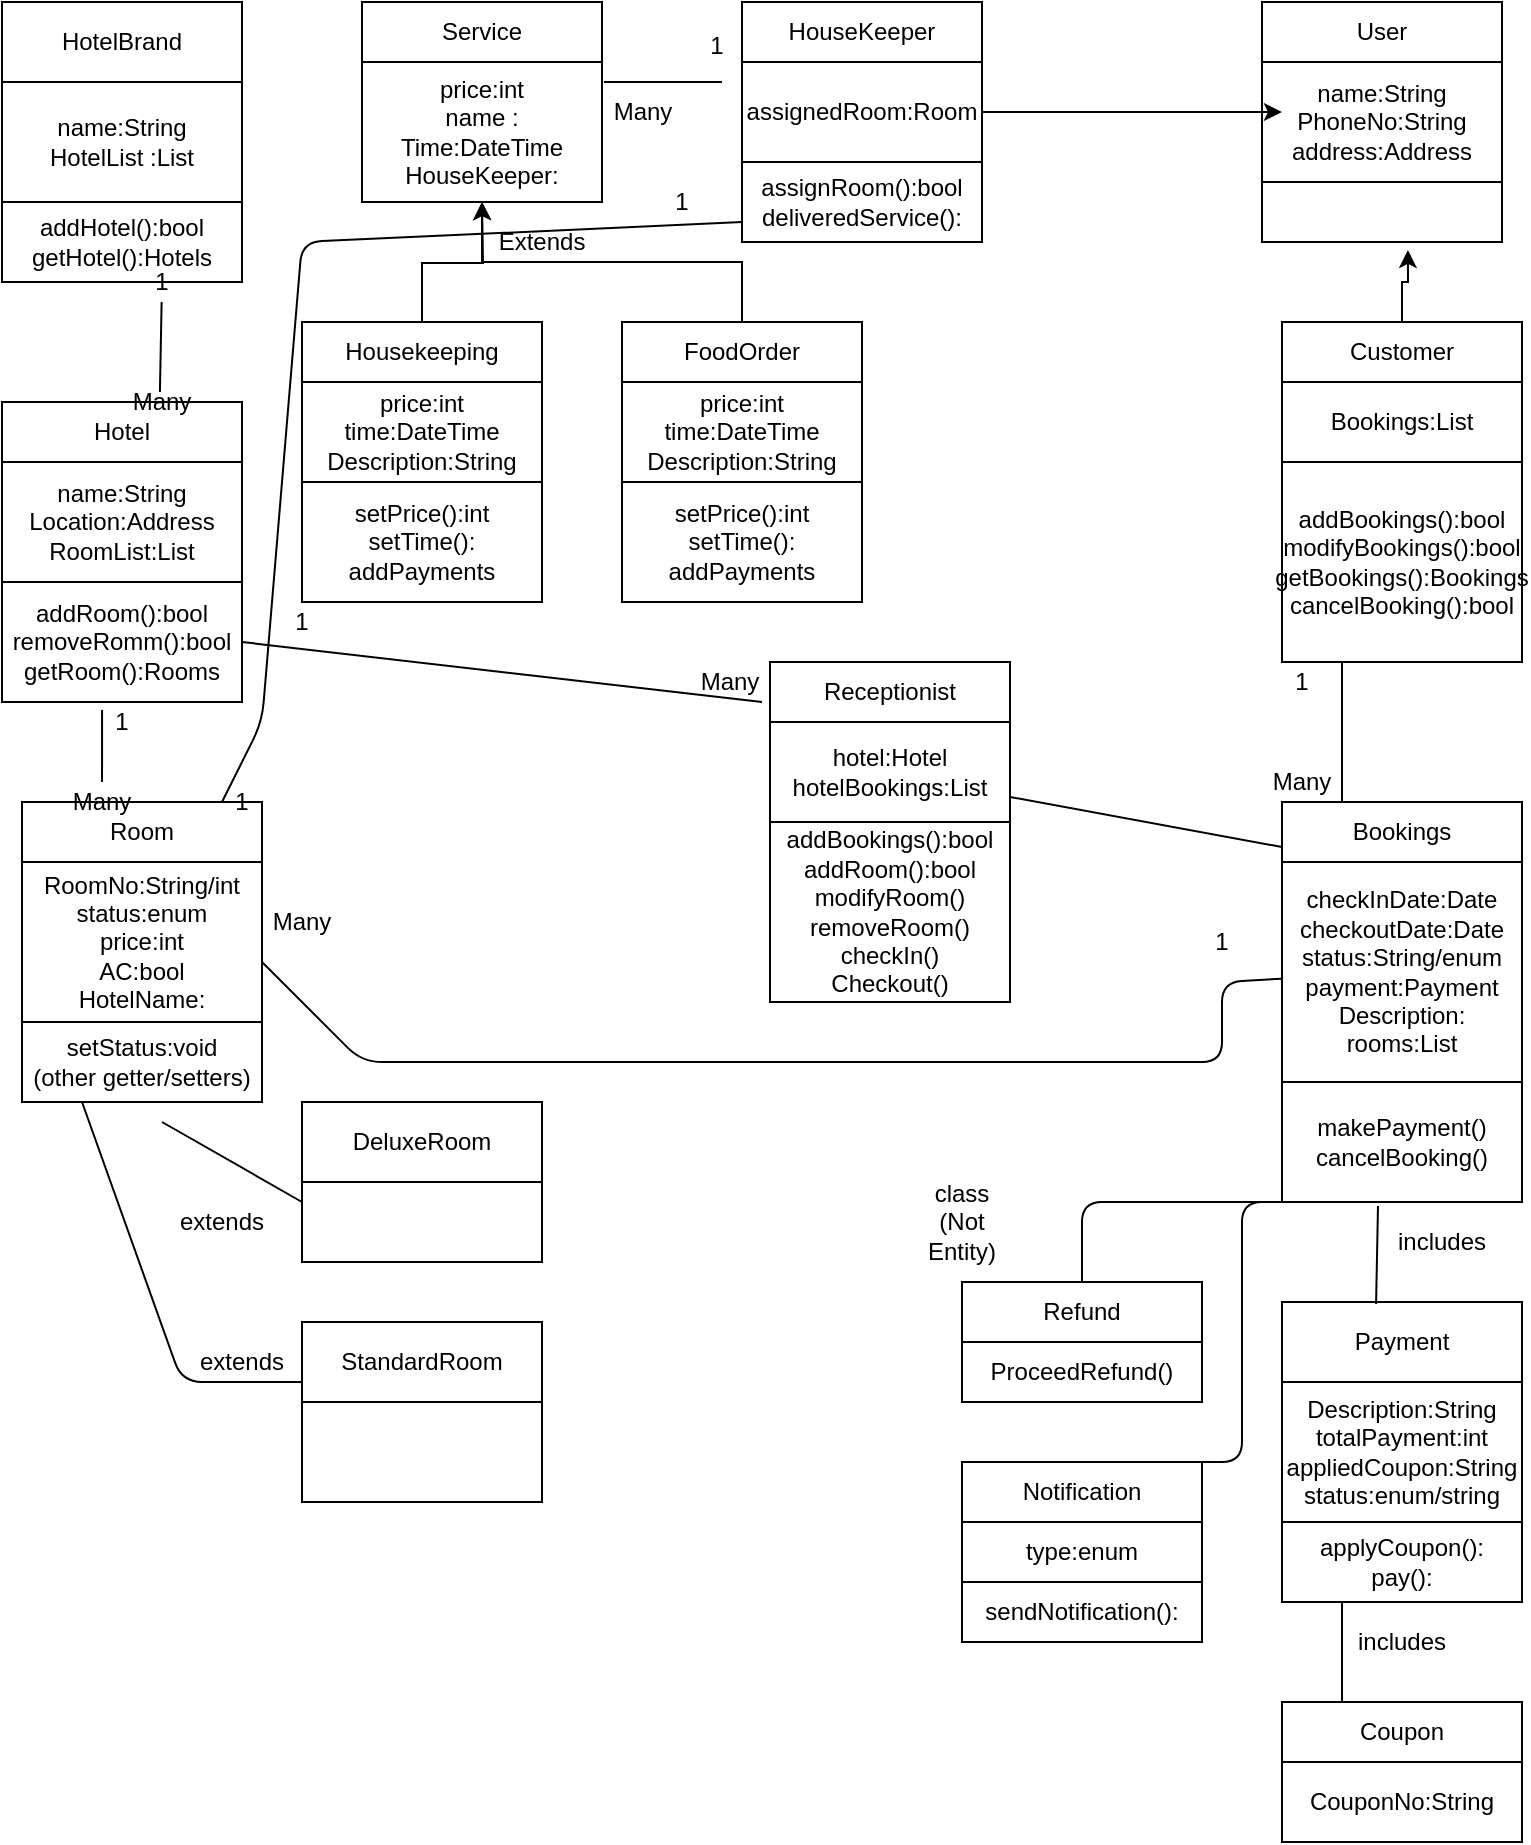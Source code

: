 <mxfile version="12.8.1" type="device"><diagram id="C5RBs43oDa-KdzZeNtuy" name="Page-1"><mxGraphModel dx="868" dy="401" grid="1" gridSize="10" guides="1" tooltips="1" connect="1" arrows="1" fold="1" page="1" pageScale="1" pageWidth="827" pageHeight="1169" math="0" shadow="0"><root><mxCell id="WIyWlLk6GJQsqaUBKTNV-0"/><mxCell id="WIyWlLk6GJQsqaUBKTNV-1" parent="WIyWlLk6GJQsqaUBKTNV-0"/><mxCell id="pmW8CH9MEg1sUkkkvUzL-0" value="HotelBrand" style="rounded=0;whiteSpace=wrap;html=1;" vertex="1" parent="WIyWlLk6GJQsqaUBKTNV-1"><mxGeometry x="30" y="40" width="120" height="40" as="geometry"/></mxCell><mxCell id="pmW8CH9MEg1sUkkkvUzL-1" value="name:String&lt;br&gt;HotelList :List" style="rounded=0;whiteSpace=wrap;html=1;" vertex="1" parent="WIyWlLk6GJQsqaUBKTNV-1"><mxGeometry x="30" y="80" width="120" height="60" as="geometry"/></mxCell><mxCell id="pmW8CH9MEg1sUkkkvUzL-2" value="addHotel():bool&lt;br&gt;getHotel():Hotels" style="rounded=0;whiteSpace=wrap;html=1;" vertex="1" parent="WIyWlLk6GJQsqaUBKTNV-1"><mxGeometry x="30" y="140" width="120" height="40" as="geometry"/></mxCell><mxCell id="pmW8CH9MEg1sUkkkvUzL-3" value="Hotel" style="rounded=0;whiteSpace=wrap;html=1;" vertex="1" parent="WIyWlLk6GJQsqaUBKTNV-1"><mxGeometry x="30" y="240" width="120" height="30" as="geometry"/></mxCell><mxCell id="pmW8CH9MEg1sUkkkvUzL-4" value="name:String&lt;br&gt;Location:Address&lt;br&gt;RoomList:List&lt;br&gt;" style="rounded=0;whiteSpace=wrap;html=1;" vertex="1" parent="WIyWlLk6GJQsqaUBKTNV-1"><mxGeometry x="30" y="270" width="120" height="60" as="geometry"/></mxCell><mxCell id="pmW8CH9MEg1sUkkkvUzL-5" value="addRoom():bool&lt;br&gt;removeRomm():bool&lt;br&gt;getRoom():Rooms" style="rounded=0;whiteSpace=wrap;html=1;" vertex="1" parent="WIyWlLk6GJQsqaUBKTNV-1"><mxGeometry x="30" y="330" width="120" height="60" as="geometry"/></mxCell><mxCell id="pmW8CH9MEg1sUkkkvUzL-6" value="" style="endArrow=none;html=1;exitX=0.658;exitY=-0.167;exitDx=0;exitDy=0;exitPerimeter=0;" edge="1" parent="WIyWlLk6GJQsqaUBKTNV-1" source="pmW8CH9MEg1sUkkkvUzL-3" target="pmW8CH9MEg1sUkkkvUzL-7"><mxGeometry width="50" height="50" relative="1" as="geometry"><mxPoint x="60" y="230" as="sourcePoint"/><mxPoint x="110" y="180" as="targetPoint"/></mxGeometry></mxCell><mxCell id="pmW8CH9MEg1sUkkkvUzL-7" value="1" style="text;html=1;strokeColor=none;fillColor=none;align=center;verticalAlign=middle;whiteSpace=wrap;rounded=0;" vertex="1" parent="WIyWlLk6GJQsqaUBKTNV-1"><mxGeometry x="90" y="170" width="40" height="20" as="geometry"/></mxCell><mxCell id="pmW8CH9MEg1sUkkkvUzL-8" value="Many" style="text;html=1;strokeColor=none;fillColor=none;align=center;verticalAlign=middle;whiteSpace=wrap;rounded=0;" vertex="1" parent="WIyWlLk6GJQsqaUBKTNV-1"><mxGeometry x="90" y="230" width="40" height="20" as="geometry"/></mxCell><mxCell id="pmW8CH9MEg1sUkkkvUzL-9" value="Room" style="rounded=0;whiteSpace=wrap;html=1;" vertex="1" parent="WIyWlLk6GJQsqaUBKTNV-1"><mxGeometry x="40" y="440" width="120" height="30" as="geometry"/></mxCell><mxCell id="pmW8CH9MEg1sUkkkvUzL-10" value="RoomNo:String/int&lt;br&gt;status:enum&lt;br&gt;price:int&lt;br&gt;AC:bool&lt;br&gt;HotelName:" style="rounded=0;whiteSpace=wrap;html=1;" vertex="1" parent="WIyWlLk6GJQsqaUBKTNV-1"><mxGeometry x="40" y="470" width="120" height="80" as="geometry"/></mxCell><mxCell id="pmW8CH9MEg1sUkkkvUzL-11" value="setStatus:void&lt;br&gt;(other getter/setters)" style="rounded=0;whiteSpace=wrap;html=1;" vertex="1" parent="WIyWlLk6GJQsqaUBKTNV-1"><mxGeometry x="40" y="550" width="120" height="40" as="geometry"/></mxCell><mxCell id="pmW8CH9MEg1sUkkkvUzL-12" value="DeluxeRoom" style="rounded=0;whiteSpace=wrap;html=1;" vertex="1" parent="WIyWlLk6GJQsqaUBKTNV-1"><mxGeometry x="180" y="590" width="120" height="40" as="geometry"/></mxCell><mxCell id="pmW8CH9MEg1sUkkkvUzL-13" value="" style="rounded=0;whiteSpace=wrap;html=1;" vertex="1" parent="WIyWlLk6GJQsqaUBKTNV-1"><mxGeometry x="180" y="630" width="120" height="40" as="geometry"/></mxCell><mxCell id="pmW8CH9MEg1sUkkkvUzL-14" value="StandardRoom" style="rounded=0;whiteSpace=wrap;html=1;" vertex="1" parent="WIyWlLk6GJQsqaUBKTNV-1"><mxGeometry x="180" y="700" width="120" height="40" as="geometry"/></mxCell><mxCell id="pmW8CH9MEg1sUkkkvUzL-15" value="" style="rounded=0;whiteSpace=wrap;html=1;" vertex="1" parent="WIyWlLk6GJQsqaUBKTNV-1"><mxGeometry x="180" y="740" width="120" height="50" as="geometry"/></mxCell><mxCell id="pmW8CH9MEg1sUkkkvUzL-16" value="" style="endArrow=none;html=1;entryX=0;entryY=0.25;entryDx=0;entryDy=0;" edge="1" parent="WIyWlLk6GJQsqaUBKTNV-1" target="pmW8CH9MEg1sUkkkvUzL-13"><mxGeometry width="50" height="50" relative="1" as="geometry"><mxPoint x="110" y="600" as="sourcePoint"/><mxPoint x="170" y="640" as="targetPoint"/></mxGeometry></mxCell><mxCell id="pmW8CH9MEg1sUkkkvUzL-17" value="" style="endArrow=none;html=1;entryX=0;entryY=0.75;entryDx=0;entryDy=0;exitX=0.25;exitY=1;exitDx=0;exitDy=0;" edge="1" parent="WIyWlLk6GJQsqaUBKTNV-1" source="pmW8CH9MEg1sUkkkvUzL-11" target="pmW8CH9MEg1sUkkkvUzL-14"><mxGeometry width="50" height="50" relative="1" as="geometry"><mxPoint x="40" y="740" as="sourcePoint"/><mxPoint x="170" y="690" as="targetPoint"/><Array as="points"><mxPoint x="120" y="730"/></Array></mxGeometry></mxCell><mxCell id="pmW8CH9MEg1sUkkkvUzL-18" value="extends" style="text;html=1;strokeColor=none;fillColor=none;align=center;verticalAlign=middle;whiteSpace=wrap;rounded=0;" vertex="1" parent="WIyWlLk6GJQsqaUBKTNV-1"><mxGeometry x="120" y="640" width="40" height="20" as="geometry"/></mxCell><mxCell id="pmW8CH9MEg1sUkkkvUzL-19" value="extends" style="text;html=1;strokeColor=none;fillColor=none;align=center;verticalAlign=middle;whiteSpace=wrap;rounded=0;" vertex="1" parent="WIyWlLk6GJQsqaUBKTNV-1"><mxGeometry x="130" y="710" width="40" height="20" as="geometry"/></mxCell><mxCell id="pmW8CH9MEg1sUkkkvUzL-20" value="" style="endArrow=none;html=1;entryX=0.417;entryY=1.067;entryDx=0;entryDy=0;entryPerimeter=0;" edge="1" parent="WIyWlLk6GJQsqaUBKTNV-1" source="pmW8CH9MEg1sUkkkvUzL-23" target="pmW8CH9MEg1sUkkkvUzL-5"><mxGeometry width="50" height="50" relative="1" as="geometry"><mxPoint x="80" y="440" as="sourcePoint"/><mxPoint x="130" y="390" as="targetPoint"/></mxGeometry></mxCell><mxCell id="pmW8CH9MEg1sUkkkvUzL-21" value="1" style="text;html=1;strokeColor=none;fillColor=none;align=center;verticalAlign=middle;whiteSpace=wrap;rounded=0;" vertex="1" parent="WIyWlLk6GJQsqaUBKTNV-1"><mxGeometry x="70" y="390" width="40" height="20" as="geometry"/></mxCell><mxCell id="pmW8CH9MEg1sUkkkvUzL-23" value="Many" style="text;html=1;strokeColor=none;fillColor=none;align=center;verticalAlign=middle;whiteSpace=wrap;rounded=0;" vertex="1" parent="WIyWlLk6GJQsqaUBKTNV-1"><mxGeometry x="60" y="430" width="40" height="20" as="geometry"/></mxCell><mxCell id="pmW8CH9MEg1sUkkkvUzL-24" value="User" style="rounded=0;whiteSpace=wrap;html=1;" vertex="1" parent="WIyWlLk6GJQsqaUBKTNV-1"><mxGeometry x="660" y="40" width="120" height="30" as="geometry"/></mxCell><mxCell id="pmW8CH9MEg1sUkkkvUzL-25" value="name:String&lt;br&gt;PhoneNo:String&lt;br&gt;address:Address" style="rounded=0;whiteSpace=wrap;html=1;" vertex="1" parent="WIyWlLk6GJQsqaUBKTNV-1"><mxGeometry x="660" y="70" width="120" height="60" as="geometry"/></mxCell><mxCell id="pmW8CH9MEg1sUkkkvUzL-26" value="&lt;br&gt;" style="rounded=0;whiteSpace=wrap;html=1;" vertex="1" parent="WIyWlLk6GJQsqaUBKTNV-1"><mxGeometry x="660" y="130" width="120" height="30" as="geometry"/></mxCell><mxCell id="pmW8CH9MEg1sUkkkvUzL-27" value="HouseKeeper" style="rounded=0;whiteSpace=wrap;html=1;" vertex="1" parent="WIyWlLk6GJQsqaUBKTNV-1"><mxGeometry x="400" y="40" width="120" height="30" as="geometry"/></mxCell><mxCell id="pmW8CH9MEg1sUkkkvUzL-53" style="edgeStyle=orthogonalEdgeStyle;rounded=0;orthogonalLoop=1;jettySize=auto;html=1;entryX=0.083;entryY=0.417;entryDx=0;entryDy=0;entryPerimeter=0;" edge="1" parent="WIyWlLk6GJQsqaUBKTNV-1" source="pmW8CH9MEg1sUkkkvUzL-28" target="pmW8CH9MEg1sUkkkvUzL-25"><mxGeometry relative="1" as="geometry"/></mxCell><mxCell id="pmW8CH9MEg1sUkkkvUzL-28" value="assignedRoom:Room" style="rounded=0;whiteSpace=wrap;html=1;" vertex="1" parent="WIyWlLk6GJQsqaUBKTNV-1"><mxGeometry x="400" y="70" width="120" height="50" as="geometry"/></mxCell><mxCell id="pmW8CH9MEg1sUkkkvUzL-29" value="assignRoom():bool&lt;br&gt;deliveredService():" style="rounded=0;whiteSpace=wrap;html=1;" vertex="1" parent="WIyWlLk6GJQsqaUBKTNV-1"><mxGeometry x="400" y="120" width="120" height="40" as="geometry"/></mxCell><mxCell id="pmW8CH9MEg1sUkkkvUzL-31" value="Service" style="rounded=0;whiteSpace=wrap;html=1;" vertex="1" parent="WIyWlLk6GJQsqaUBKTNV-1"><mxGeometry x="210" y="40" width="120" height="30" as="geometry"/></mxCell><mxCell id="pmW8CH9MEg1sUkkkvUzL-32" value="price:int&lt;br&gt;name :&lt;br&gt;Time:DateTime&lt;br&gt;HouseKeeper:" style="rounded=0;whiteSpace=wrap;html=1;" vertex="1" parent="WIyWlLk6GJQsqaUBKTNV-1"><mxGeometry x="210" y="70" width="120" height="70" as="geometry"/></mxCell><mxCell id="pmW8CH9MEg1sUkkkvUzL-50" style="edgeStyle=orthogonalEdgeStyle;rounded=0;orthogonalLoop=1;jettySize=auto;html=1;exitX=0.5;exitY=0;exitDx=0;exitDy=0;" edge="1" parent="WIyWlLk6GJQsqaUBKTNV-1" source="pmW8CH9MEg1sUkkkvUzL-33"><mxGeometry relative="1" as="geometry"><mxPoint x="270" y="140" as="targetPoint"/></mxGeometry></mxCell><mxCell id="pmW8CH9MEg1sUkkkvUzL-33" value="Housekeeping" style="rounded=0;whiteSpace=wrap;html=1;" vertex="1" parent="WIyWlLk6GJQsqaUBKTNV-1"><mxGeometry x="180" y="200" width="120" height="30" as="geometry"/></mxCell><mxCell id="pmW8CH9MEg1sUkkkvUzL-34" value="price:int&lt;br&gt;time:DateTime&lt;br&gt;Description:String" style="rounded=0;whiteSpace=wrap;html=1;" vertex="1" parent="WIyWlLk6GJQsqaUBKTNV-1"><mxGeometry x="180" y="230" width="120" height="50" as="geometry"/></mxCell><mxCell id="pmW8CH9MEg1sUkkkvUzL-35" value="setPrice():int&lt;br&gt;setTime():&lt;br&gt;addPayments" style="rounded=0;whiteSpace=wrap;html=1;" vertex="1" parent="WIyWlLk6GJQsqaUBKTNV-1"><mxGeometry x="180" y="280" width="120" height="60" as="geometry"/></mxCell><mxCell id="pmW8CH9MEg1sUkkkvUzL-49" style="edgeStyle=orthogonalEdgeStyle;rounded=0;orthogonalLoop=1;jettySize=auto;html=1;exitX=0.5;exitY=0;exitDx=0;exitDy=0;entryX=0.5;entryY=1;entryDx=0;entryDy=0;" edge="1" parent="WIyWlLk6GJQsqaUBKTNV-1" source="pmW8CH9MEg1sUkkkvUzL-40" target="pmW8CH9MEg1sUkkkvUzL-32"><mxGeometry relative="1" as="geometry"/></mxCell><mxCell id="pmW8CH9MEg1sUkkkvUzL-40" value="FoodOrder" style="rounded=0;whiteSpace=wrap;html=1;" vertex="1" parent="WIyWlLk6GJQsqaUBKTNV-1"><mxGeometry x="340" y="200" width="120" height="30" as="geometry"/></mxCell><mxCell id="pmW8CH9MEg1sUkkkvUzL-41" value="price:int&lt;br&gt;time:DateTime&lt;br&gt;Description:String" style="rounded=0;whiteSpace=wrap;html=1;" vertex="1" parent="WIyWlLk6GJQsqaUBKTNV-1"><mxGeometry x="340" y="230" width="120" height="50" as="geometry"/></mxCell><mxCell id="pmW8CH9MEg1sUkkkvUzL-42" value="setPrice():int&lt;br&gt;setTime():&lt;br&gt;addPayments" style="rounded=0;whiteSpace=wrap;html=1;" vertex="1" parent="WIyWlLk6GJQsqaUBKTNV-1"><mxGeometry x="340" y="280" width="120" height="60" as="geometry"/></mxCell><mxCell id="pmW8CH9MEg1sUkkkvUzL-43" value="" style="endArrow=none;html=1;exitX=1.008;exitY=0.143;exitDx=0;exitDy=0;exitPerimeter=0;" edge="1" parent="WIyWlLk6GJQsqaUBKTNV-1" source="pmW8CH9MEg1sUkkkvUzL-32"><mxGeometry width="50" height="50" relative="1" as="geometry"><mxPoint x="340" y="110" as="sourcePoint"/><mxPoint x="390" y="80" as="targetPoint"/></mxGeometry></mxCell><mxCell id="pmW8CH9MEg1sUkkkvUzL-44" value="Many" style="text;html=1;align=center;verticalAlign=middle;resizable=0;points=[];autosize=1;" vertex="1" parent="WIyWlLk6GJQsqaUBKTNV-1"><mxGeometry x="330" y="85" width="40" height="20" as="geometry"/></mxCell><mxCell id="pmW8CH9MEg1sUkkkvUzL-46" value="1" style="text;html=1;align=center;verticalAlign=middle;resizable=0;points=[];autosize=1;" vertex="1" parent="WIyWlLk6GJQsqaUBKTNV-1"><mxGeometry x="377" y="52" width="20" height="20" as="geometry"/></mxCell><mxCell id="pmW8CH9MEg1sUkkkvUzL-51" value="Extends" style="text;html=1;strokeColor=none;fillColor=none;align=center;verticalAlign=middle;whiteSpace=wrap;rounded=0;" vertex="1" parent="WIyWlLk6GJQsqaUBKTNV-1"><mxGeometry x="280" y="150" width="40" height="20" as="geometry"/></mxCell><mxCell id="pmW8CH9MEg1sUkkkvUzL-68" value="" style="edgeStyle=orthogonalEdgeStyle;rounded=0;orthogonalLoop=1;jettySize=auto;html=1;entryX=0.608;entryY=1.133;entryDx=0;entryDy=0;entryPerimeter=0;" edge="1" parent="WIyWlLk6GJQsqaUBKTNV-1" source="pmW8CH9MEg1sUkkkvUzL-54" target="pmW8CH9MEg1sUkkkvUzL-26"><mxGeometry relative="1" as="geometry"/></mxCell><mxCell id="pmW8CH9MEg1sUkkkvUzL-54" value="Customer" style="rounded=0;whiteSpace=wrap;html=1;" vertex="1" parent="WIyWlLk6GJQsqaUBKTNV-1"><mxGeometry x="670" y="200" width="120" height="30" as="geometry"/></mxCell><mxCell id="pmW8CH9MEg1sUkkkvUzL-55" value="" style="endArrow=none;html=1;entryX=0;entryY=0.75;entryDx=0;entryDy=0;" edge="1" parent="WIyWlLk6GJQsqaUBKTNV-1" target="pmW8CH9MEg1sUkkkvUzL-29"><mxGeometry width="50" height="50" relative="1" as="geometry"><mxPoint x="140" y="440" as="sourcePoint"/><mxPoint x="190" y="390" as="targetPoint"/><Array as="points"><mxPoint x="160" y="400"/><mxPoint x="180" y="160"/></Array></mxGeometry></mxCell><mxCell id="pmW8CH9MEg1sUkkkvUzL-56" value="1" style="text;html=1;strokeColor=none;fillColor=none;align=center;verticalAlign=middle;whiteSpace=wrap;rounded=0;" vertex="1" parent="WIyWlLk6GJQsqaUBKTNV-1"><mxGeometry x="130" y="430" width="40" height="20" as="geometry"/></mxCell><mxCell id="pmW8CH9MEg1sUkkkvUzL-59" value="1" style="text;html=1;strokeColor=none;fillColor=none;align=center;verticalAlign=middle;whiteSpace=wrap;rounded=0;" vertex="1" parent="WIyWlLk6GJQsqaUBKTNV-1"><mxGeometry x="350" y="130" width="40" height="20" as="geometry"/></mxCell><mxCell id="pmW8CH9MEg1sUkkkvUzL-60" value="Bookings:List" style="rounded=0;whiteSpace=wrap;html=1;" vertex="1" parent="WIyWlLk6GJQsqaUBKTNV-1"><mxGeometry x="670" y="230" width="120" height="40" as="geometry"/></mxCell><mxCell id="pmW8CH9MEg1sUkkkvUzL-61" value="addBookings():bool&lt;br&gt;modifyBookings():bool&lt;br&gt;getBookings():Bookings&lt;br&gt;cancelBooking():bool" style="rounded=0;whiteSpace=wrap;html=1;" vertex="1" parent="WIyWlLk6GJQsqaUBKTNV-1"><mxGeometry x="670" y="270" width="120" height="100" as="geometry"/></mxCell><mxCell id="pmW8CH9MEg1sUkkkvUzL-62" value="Bookings" style="rounded=0;whiteSpace=wrap;html=1;" vertex="1" parent="WIyWlLk6GJQsqaUBKTNV-1"><mxGeometry x="670" y="440" width="120" height="30" as="geometry"/></mxCell><mxCell id="pmW8CH9MEg1sUkkkvUzL-63" value="checkInDate:Date&lt;br&gt;checkoutDate:Date&lt;br&gt;status:String/enum&lt;br&gt;payment:Payment&lt;br&gt;Description:&lt;br&gt;rooms:List" style="rounded=0;whiteSpace=wrap;html=1;" vertex="1" parent="WIyWlLk6GJQsqaUBKTNV-1"><mxGeometry x="670" y="470" width="120" height="110" as="geometry"/></mxCell><mxCell id="pmW8CH9MEg1sUkkkvUzL-64" value="makePayment()&lt;br&gt;cancelBooking()" style="rounded=0;whiteSpace=wrap;html=1;" vertex="1" parent="WIyWlLk6GJQsqaUBKTNV-1"><mxGeometry x="670" y="580" width="120" height="60" as="geometry"/></mxCell><mxCell id="pmW8CH9MEg1sUkkkvUzL-65" value="" style="endArrow=none;html=1;" edge="1" parent="WIyWlLk6GJQsqaUBKTNV-1" target="pmW8CH9MEg1sUkkkvUzL-63"><mxGeometry width="50" height="50" relative="1" as="geometry"><mxPoint x="160" y="520" as="sourcePoint"/><mxPoint x="210" y="470" as="targetPoint"/><Array as="points"><mxPoint x="210" y="570"/><mxPoint x="400" y="570"/><mxPoint x="640" y="570"/><mxPoint x="640" y="530"/></Array></mxGeometry></mxCell><mxCell id="pmW8CH9MEg1sUkkkvUzL-66" value="Many" style="text;html=1;strokeColor=none;fillColor=none;align=center;verticalAlign=middle;whiteSpace=wrap;rounded=0;" vertex="1" parent="WIyWlLk6GJQsqaUBKTNV-1"><mxGeometry x="160" y="490" width="40" height="20" as="geometry"/></mxCell><mxCell id="pmW8CH9MEg1sUkkkvUzL-67" value="1" style="text;html=1;strokeColor=none;fillColor=none;align=center;verticalAlign=middle;whiteSpace=wrap;rounded=0;" vertex="1" parent="WIyWlLk6GJQsqaUBKTNV-1"><mxGeometry x="620" y="500" width="40" height="20" as="geometry"/></mxCell><mxCell id="pmW8CH9MEg1sUkkkvUzL-69" value="" style="endArrow=none;html=1;entryX=0.25;entryY=1;entryDx=0;entryDy=0;" edge="1" parent="WIyWlLk6GJQsqaUBKTNV-1" target="pmW8CH9MEg1sUkkkvUzL-61"><mxGeometry width="50" height="50" relative="1" as="geometry"><mxPoint x="700" y="440" as="sourcePoint"/><mxPoint x="750" y="390" as="targetPoint"/></mxGeometry></mxCell><mxCell id="pmW8CH9MEg1sUkkkvUzL-70" value="Many" style="text;html=1;strokeColor=none;fillColor=none;align=center;verticalAlign=middle;whiteSpace=wrap;rounded=0;" vertex="1" parent="WIyWlLk6GJQsqaUBKTNV-1"><mxGeometry x="660" y="420" width="40" height="20" as="geometry"/></mxCell><mxCell id="pmW8CH9MEg1sUkkkvUzL-71" value="1" style="text;html=1;strokeColor=none;fillColor=none;align=center;verticalAlign=middle;whiteSpace=wrap;rounded=0;" vertex="1" parent="WIyWlLk6GJQsqaUBKTNV-1"><mxGeometry x="660" y="370" width="40" height="20" as="geometry"/></mxCell><mxCell id="pmW8CH9MEg1sUkkkvUzL-72" value="Payment" style="rounded=0;whiteSpace=wrap;html=1;" vertex="1" parent="WIyWlLk6GJQsqaUBKTNV-1"><mxGeometry x="670" y="690" width="120" height="40" as="geometry"/></mxCell><mxCell id="pmW8CH9MEg1sUkkkvUzL-73" value="Description:String&lt;br&gt;totalPayment:int&lt;br&gt;appliedCoupon:String&lt;br&gt;status:enum/string" style="rounded=0;whiteSpace=wrap;html=1;" vertex="1" parent="WIyWlLk6GJQsqaUBKTNV-1"><mxGeometry x="670" y="730" width="120" height="70" as="geometry"/></mxCell><mxCell id="pmW8CH9MEg1sUkkkvUzL-74" value="applyCoupon():&lt;br&gt;pay():" style="rounded=0;whiteSpace=wrap;html=1;" vertex="1" parent="WIyWlLk6GJQsqaUBKTNV-1"><mxGeometry x="670" y="800" width="120" height="40" as="geometry"/></mxCell><mxCell id="pmW8CH9MEg1sUkkkvUzL-75" value="Coupon" style="rounded=0;whiteSpace=wrap;html=1;" vertex="1" parent="WIyWlLk6GJQsqaUBKTNV-1"><mxGeometry x="670" y="890" width="120" height="30" as="geometry"/></mxCell><mxCell id="pmW8CH9MEg1sUkkkvUzL-76" value="CouponNo:String" style="rounded=0;whiteSpace=wrap;html=1;" vertex="1" parent="WIyWlLk6GJQsqaUBKTNV-1"><mxGeometry x="670" y="920" width="120" height="40" as="geometry"/></mxCell><mxCell id="pmW8CH9MEg1sUkkkvUzL-77" value="" style="endArrow=none;html=1;entryX=0.25;entryY=1;entryDx=0;entryDy=0;" edge="1" parent="WIyWlLk6GJQsqaUBKTNV-1" target="pmW8CH9MEg1sUkkkvUzL-74"><mxGeometry width="50" height="50" relative="1" as="geometry"><mxPoint x="700" y="890" as="sourcePoint"/><mxPoint x="750" y="840" as="targetPoint"/></mxGeometry></mxCell><mxCell id="pmW8CH9MEg1sUkkkvUzL-78" value="includes" style="text;html=1;strokeColor=none;fillColor=none;align=center;verticalAlign=middle;whiteSpace=wrap;rounded=0;" vertex="1" parent="WIyWlLk6GJQsqaUBKTNV-1"><mxGeometry x="710" y="850" width="40" height="20" as="geometry"/></mxCell><mxCell id="pmW8CH9MEg1sUkkkvUzL-79" value="includes" style="text;html=1;strokeColor=none;fillColor=none;align=center;verticalAlign=middle;whiteSpace=wrap;rounded=0;" vertex="1" parent="WIyWlLk6GJQsqaUBKTNV-1"><mxGeometry x="730" y="650" width="40" height="20" as="geometry"/></mxCell><mxCell id="pmW8CH9MEg1sUkkkvUzL-80" value="" style="endArrow=none;html=1;exitX=0.392;exitY=0.025;exitDx=0;exitDy=0;exitPerimeter=0;entryX=0.4;entryY=1.033;entryDx=0;entryDy=0;entryPerimeter=0;" edge="1" parent="WIyWlLk6GJQsqaUBKTNV-1" source="pmW8CH9MEg1sUkkkvUzL-72" target="pmW8CH9MEg1sUkkkvUzL-64"><mxGeometry width="50" height="50" relative="1" as="geometry"><mxPoint x="680" y="690" as="sourcePoint"/><mxPoint x="730" y="640" as="targetPoint"/></mxGeometry></mxCell><mxCell id="pmW8CH9MEg1sUkkkvUzL-81" value="Refund" style="rounded=0;whiteSpace=wrap;html=1;" vertex="1" parent="WIyWlLk6GJQsqaUBKTNV-1"><mxGeometry x="510" y="680" width="120" height="30" as="geometry"/></mxCell><mxCell id="pmW8CH9MEg1sUkkkvUzL-82" value="ProceedRefund()" style="rounded=0;whiteSpace=wrap;html=1;" vertex="1" parent="WIyWlLk6GJQsqaUBKTNV-1"><mxGeometry x="510" y="710" width="120" height="30" as="geometry"/></mxCell><mxCell id="pmW8CH9MEg1sUkkkvUzL-83" value="" style="endArrow=none;html=1;entryX=0;entryY=1;entryDx=0;entryDy=0;" edge="1" parent="WIyWlLk6GJQsqaUBKTNV-1" target="pmW8CH9MEg1sUkkkvUzL-64"><mxGeometry width="50" height="50" relative="1" as="geometry"><mxPoint x="570" y="680" as="sourcePoint"/><mxPoint x="620" y="630" as="targetPoint"/><Array as="points"><mxPoint x="570" y="640"/></Array></mxGeometry></mxCell><mxCell id="pmW8CH9MEg1sUkkkvUzL-84" value="Notification" style="rounded=0;whiteSpace=wrap;html=1;" vertex="1" parent="WIyWlLk6GJQsqaUBKTNV-1"><mxGeometry x="510" y="770" width="120" height="30" as="geometry"/></mxCell><mxCell id="pmW8CH9MEg1sUkkkvUzL-85" value="type:enum" style="rounded=0;whiteSpace=wrap;html=1;" vertex="1" parent="WIyWlLk6GJQsqaUBKTNV-1"><mxGeometry x="510" y="800" width="120" height="30" as="geometry"/></mxCell><mxCell id="pmW8CH9MEg1sUkkkvUzL-86" value="sendNotification():" style="rounded=0;whiteSpace=wrap;html=1;" vertex="1" parent="WIyWlLk6GJQsqaUBKTNV-1"><mxGeometry x="510" y="830" width="120" height="30" as="geometry"/></mxCell><mxCell id="pmW8CH9MEg1sUkkkvUzL-87" value="" style="endArrow=none;html=1;entryX=0;entryY=1;entryDx=0;entryDy=0;" edge="1" parent="WIyWlLk6GJQsqaUBKTNV-1" target="pmW8CH9MEg1sUkkkvUzL-64"><mxGeometry width="50" height="50" relative="1" as="geometry"><mxPoint x="610" y="770" as="sourcePoint"/><mxPoint x="660" y="720" as="targetPoint"/><Array as="points"><mxPoint x="650" y="770"/><mxPoint x="650" y="640"/></Array></mxGeometry></mxCell><mxCell id="pmW8CH9MEg1sUkkkvUzL-88" value="class (Not Entity)" style="text;html=1;strokeColor=none;fillColor=none;align=center;verticalAlign=middle;whiteSpace=wrap;rounded=0;" vertex="1" parent="WIyWlLk6GJQsqaUBKTNV-1"><mxGeometry x="490" y="640" width="40" height="20" as="geometry"/></mxCell><mxCell id="pmW8CH9MEg1sUkkkvUzL-90" value="Receptionist" style="rounded=0;whiteSpace=wrap;html=1;" vertex="1" parent="WIyWlLk6GJQsqaUBKTNV-1"><mxGeometry x="414" y="370" width="120" height="30" as="geometry"/></mxCell><mxCell id="pmW8CH9MEg1sUkkkvUzL-91" value="hotel:Hotel&lt;br&gt;hotelBookings:List" style="rounded=0;whiteSpace=wrap;html=1;" vertex="1" parent="WIyWlLk6GJQsqaUBKTNV-1"><mxGeometry x="414" y="400" width="120" height="50" as="geometry"/></mxCell><mxCell id="pmW8CH9MEg1sUkkkvUzL-92" value="addBookings():bool&lt;br&gt;addRoom():bool&lt;br&gt;modifyRoom()&lt;br&gt;removeRoom()&lt;br&gt;checkIn()&lt;br&gt;Checkout()" style="rounded=0;whiteSpace=wrap;html=1;" vertex="1" parent="WIyWlLk6GJQsqaUBKTNV-1"><mxGeometry x="414" y="450" width="120" height="90" as="geometry"/></mxCell><mxCell id="pmW8CH9MEg1sUkkkvUzL-93" value="" style="endArrow=none;html=1;exitX=1;exitY=0.75;exitDx=0;exitDy=0;entryX=0;entryY=0.75;entryDx=0;entryDy=0;" edge="1" parent="WIyWlLk6GJQsqaUBKTNV-1" source="pmW8CH9MEg1sUkkkvUzL-91" target="pmW8CH9MEg1sUkkkvUzL-62"><mxGeometry width="50" height="50" relative="1" as="geometry"><mxPoint x="550" y="460" as="sourcePoint"/><mxPoint x="600" y="410" as="targetPoint"/></mxGeometry></mxCell><mxCell id="pmW8CH9MEg1sUkkkvUzL-94" value="" style="endArrow=none;html=1;exitX=1;exitY=0.5;exitDx=0;exitDy=0;" edge="1" parent="WIyWlLk6GJQsqaUBKTNV-1" source="pmW8CH9MEg1sUkkkvUzL-5"><mxGeometry width="50" height="50" relative="1" as="geometry"><mxPoint x="320" y="460" as="sourcePoint"/><mxPoint x="410" y="390" as="targetPoint"/></mxGeometry></mxCell><mxCell id="pmW8CH9MEg1sUkkkvUzL-95" value="1" style="text;html=1;strokeColor=none;fillColor=none;align=center;verticalAlign=middle;whiteSpace=wrap;rounded=0;" vertex="1" parent="WIyWlLk6GJQsqaUBKTNV-1"><mxGeometry x="160" y="340" width="40" height="20" as="geometry"/></mxCell><mxCell id="pmW8CH9MEg1sUkkkvUzL-96" value="Many" style="text;html=1;strokeColor=none;fillColor=none;align=center;verticalAlign=middle;whiteSpace=wrap;rounded=0;" vertex="1" parent="WIyWlLk6GJQsqaUBKTNV-1"><mxGeometry x="374" y="370" width="40" height="20" as="geometry"/></mxCell></root></mxGraphModel></diagram></mxfile>